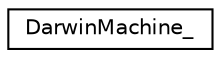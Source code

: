 digraph "Graphical Class Hierarchy"
{
  edge [fontname="Helvetica",fontsize="10",labelfontname="Helvetica",labelfontsize="10"];
  node [fontname="Helvetica",fontsize="10",shape=record];
  rankdir="LR";
  Node0 [label="DarwinMachine_",height=0.2,width=0.4,color="black", fillcolor="white", style="filled",URL="$structDarwinMachine__.html"];
}
